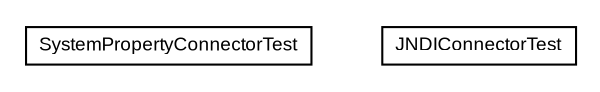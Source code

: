 #!/usr/local/bin/dot
#
# Class diagram 
# Generated by UmlGraph version 4.6 (http://www.spinellis.gr/sw/umlgraph)
#

digraph G {
	edge [fontname="arial",fontsize=10,labelfontname="arial",labelfontsize=10];
	node [fontname="arial",fontsize=10,shape=plaintext];
	// org.settings4j.connector.SystemPropertyConnectorTest
	c44 [label=<<table border="0" cellborder="1" cellspacing="0" cellpadding="2" port="p" href="./SystemPropertyConnectorTest.html">
		<tr><td><table border="0" cellspacing="0" cellpadding="1">
			<tr><td> SystemPropertyConnectorTest </td></tr>
		</table></td></tr>
		</table>>, fontname="arial", fontcolor="black", fontsize=9.0];
	// org.settings4j.connector.JNDIConnectorTest
	c45 [label=<<table border="0" cellborder="1" cellspacing="0" cellpadding="2" port="p" href="./JNDIConnectorTest.html">
		<tr><td><table border="0" cellspacing="0" cellpadding="1">
			<tr><td> JNDIConnectorTest </td></tr>
		</table></td></tr>
		</table>>, fontname="arial", fontcolor="black", fontsize=9.0];
}

